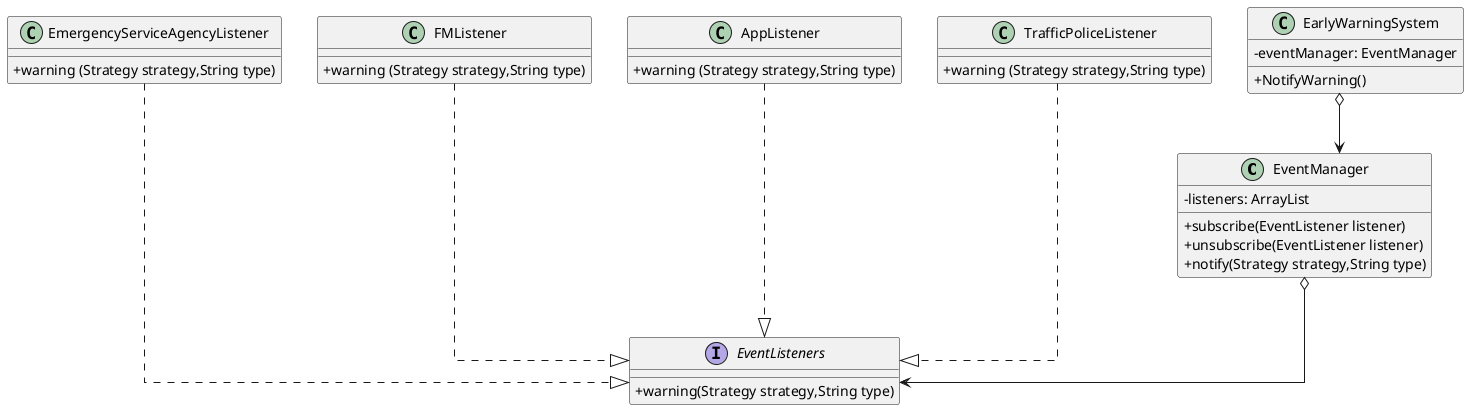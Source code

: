 @startuml
'https://plantuml.com/class-diagram

skinparam classAttributeIconSize 0
skinparam linetype ortho

class EventManager{
- listeners: ArrayList
+ subscribe(EventListener listener)
+ unsubscribe(EventListener listener)
+ notify(Strategy strategy,String type)
}

interface EventListeners{
+ warning(Strategy strategy,String type)
}

class EmergencyServiceAgencyListener{
+ warning (Strategy strategy,String type)
}

class FMListener{
+ warning (Strategy strategy,String type)
}

class AppListener{
+ warning (Strategy strategy,String type)
}

class TrafficPoliceListener{
+ warning (Strategy strategy,String type)
}

class EarlyWarningSystem{
- eventManager: EventManager
+ NotifyWarning()
}

EmergencyServiceAgencyListener ...|> EventListeners
FMListener ...|> EventListeners
AppListener ...|> EventListeners
TrafficPoliceListener ...|> EventListeners
EventManager o--> EventListeners
EarlyWarningSystem o--> EventManager
@enduml